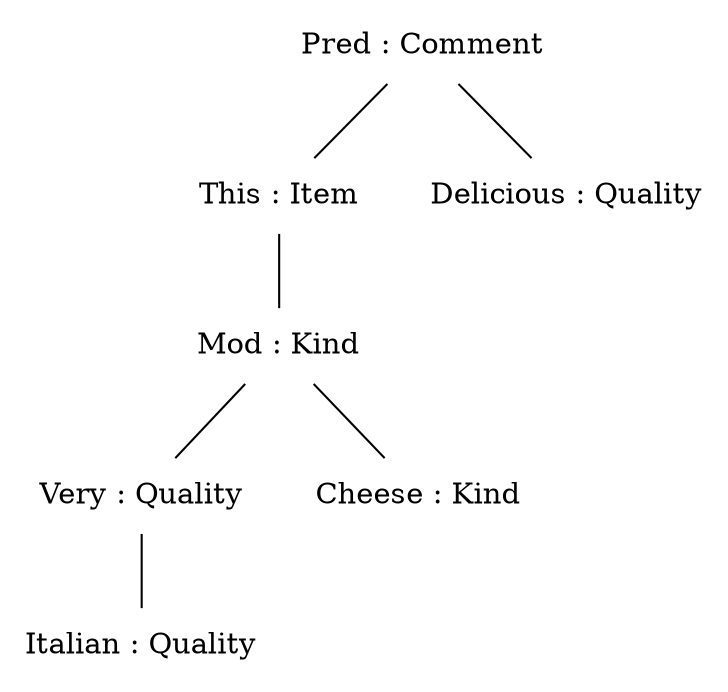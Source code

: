 graph {
n0[label = "Pred : Comment", style = "solid", shape = "plaintext"] ;
n0_0[label = "This : Item", style = "solid", shape = "plaintext"] ;
n0 -- n0_0 [style = "solid"];
n0_0_0[label = "Mod : Kind", style = "solid", shape = "plaintext"] ;
n0_0 -- n0_0_0 [style = "solid"];
n0_0_0_0[label = "Very : Quality", style = "solid", shape = "plaintext"] ;
n0_0_0 -- n0_0_0_0 [style = "solid"];
n0_0_0_0_0[label = "Italian : Quality", style = "solid", shape = "plaintext"] ;
n0_0_0_0 -- n0_0_0_0_0 [style = "solid"];
n1_0_0_0[label = "Cheese : Kind", style = "solid", shape = "plaintext"] ;
n0_0_0 -- n1_0_0_0 [style = "solid"];
n1_0[label = "Delicious : Quality", style = "solid", shape = "plaintext"] ;
n0 -- n1_0 [style = "solid"];
}

